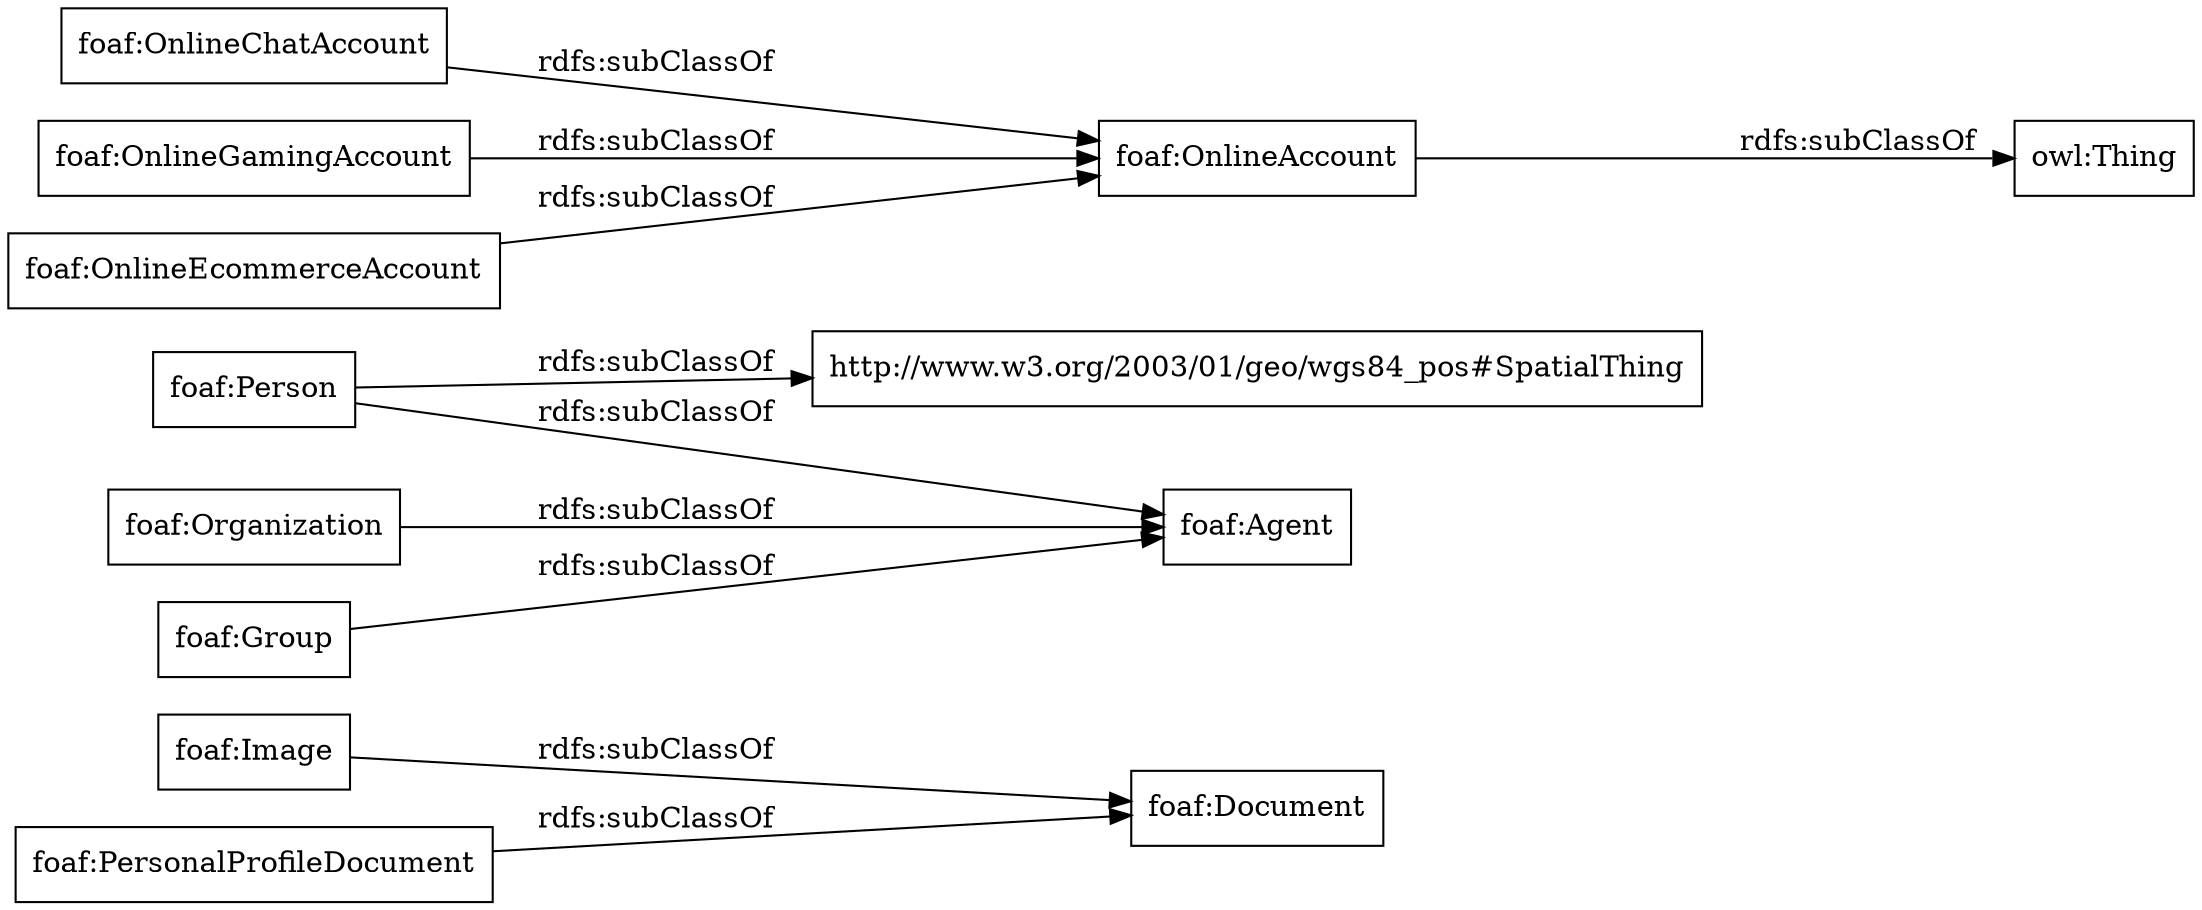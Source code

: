 digraph ar2dtool_diagram { 
rankdir=LR;
size="1000"
node [shape = rectangle, color="black"]; "foaf:Image" "foaf:Agent" "foaf:Document" "http://www.w3.org/2003/01/geo/wgs84_pos#SpatialThing" "foaf:OnlineAccount" "foaf:Person" "foaf:OnlineChatAccount" "foaf:PersonalProfileDocument" "foaf:OnlineGamingAccount" "foaf:Organization" "foaf:Group" "foaf:OnlineEcommerceAccount" ; /*classes style*/
	"foaf:OnlineGamingAccount" -> "foaf:OnlineAccount" [ label = "rdfs:subClassOf" ];
	"foaf:Group" -> "foaf:Agent" [ label = "rdfs:subClassOf" ];
	"foaf:OnlineAccount" -> "owl:Thing" [ label = "rdfs:subClassOf" ];
	"foaf:OnlineEcommerceAccount" -> "foaf:OnlineAccount" [ label = "rdfs:subClassOf" ];
	"foaf:Image" -> "foaf:Document" [ label = "rdfs:subClassOf" ];
	"foaf:Organization" -> "foaf:Agent" [ label = "rdfs:subClassOf" ];
	"foaf:Person" -> "http://www.w3.org/2003/01/geo/wgs84_pos#SpatialThing" [ label = "rdfs:subClassOf" ];
	"foaf:Person" -> "foaf:Agent" [ label = "rdfs:subClassOf" ];
	"foaf:OnlineChatAccount" -> "foaf:OnlineAccount" [ label = "rdfs:subClassOf" ];
	"foaf:PersonalProfileDocument" -> "foaf:Document" [ label = "rdfs:subClassOf" ];

}
